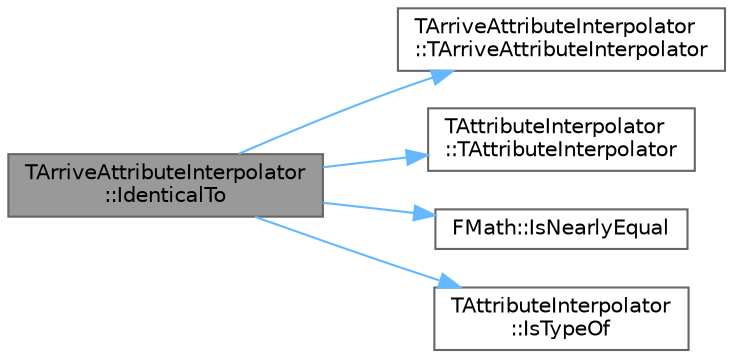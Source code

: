 digraph "TArriveAttributeInterpolator::IdenticalTo"
{
 // INTERACTIVE_SVG=YES
 // LATEX_PDF_SIZE
  bgcolor="transparent";
  edge [fontname=Helvetica,fontsize=10,labelfontname=Helvetica,labelfontsize=10];
  node [fontname=Helvetica,fontsize=10,shape=box,height=0.2,width=0.4];
  rankdir="LR";
  Node1 [id="Node000001",label="TArriveAttributeInterpolator\l::IdenticalTo",height=0.2,width=0.4,color="gray40", fillcolor="grey60", style="filled", fontcolor="black",tooltip="Compares this interpolator to another one."];
  Node1 -> Node2 [id="edge1_Node000001_Node000002",color="steelblue1",style="solid",tooltip=" "];
  Node2 [id="Node000002",label="TArriveAttributeInterpolator\l::TArriveAttributeInterpolator",height=0.2,width=0.4,color="grey40", fillcolor="white", style="filled",URL="$d3/d83/classTArriveAttributeInterpolator.html#aa1695ac59b372a64e629bad61fe79bae",tooltip=" "];
  Node1 -> Node3 [id="edge2_Node000001_Node000003",color="steelblue1",style="solid",tooltip=" "];
  Node3 [id="Node000003",label="TAttributeInterpolator\l::TAttributeInterpolator",height=0.2,width=0.4,color="grey40", fillcolor="white", style="filled",URL="$d4/da5/classTAttributeInterpolator.html#ab10361d2767160f6153f5346b942b585",tooltip=" "];
  Node1 -> Node4 [id="edge3_Node000001_Node000004",color="steelblue1",style="solid",tooltip=" "];
  Node4 [id="Node000004",label="FMath::IsNearlyEqual",height=0.2,width=0.4,color="grey40", fillcolor="white", style="filled",URL="$dc/d20/structFMath.html#ae8c3d4ef867662795d84488ee590bcbd",tooltip="Checks if two floating point numbers are nearly equal."];
  Node1 -> Node5 [id="edge4_Node000001_Node000005",color="steelblue1",style="solid",tooltip=" "];
  Node5 [id="Node000005",label="TAttributeInterpolator\l::IsTypeOf",height=0.2,width=0.4,color="grey40", fillcolor="white", style="filled",URL="$d4/da5/classTAttributeInterpolator.html#aff52a11efe26eb0f7aedbe0fbb78b7ae",tooltip="Returns true if the interpolator is of a given type."];
}
